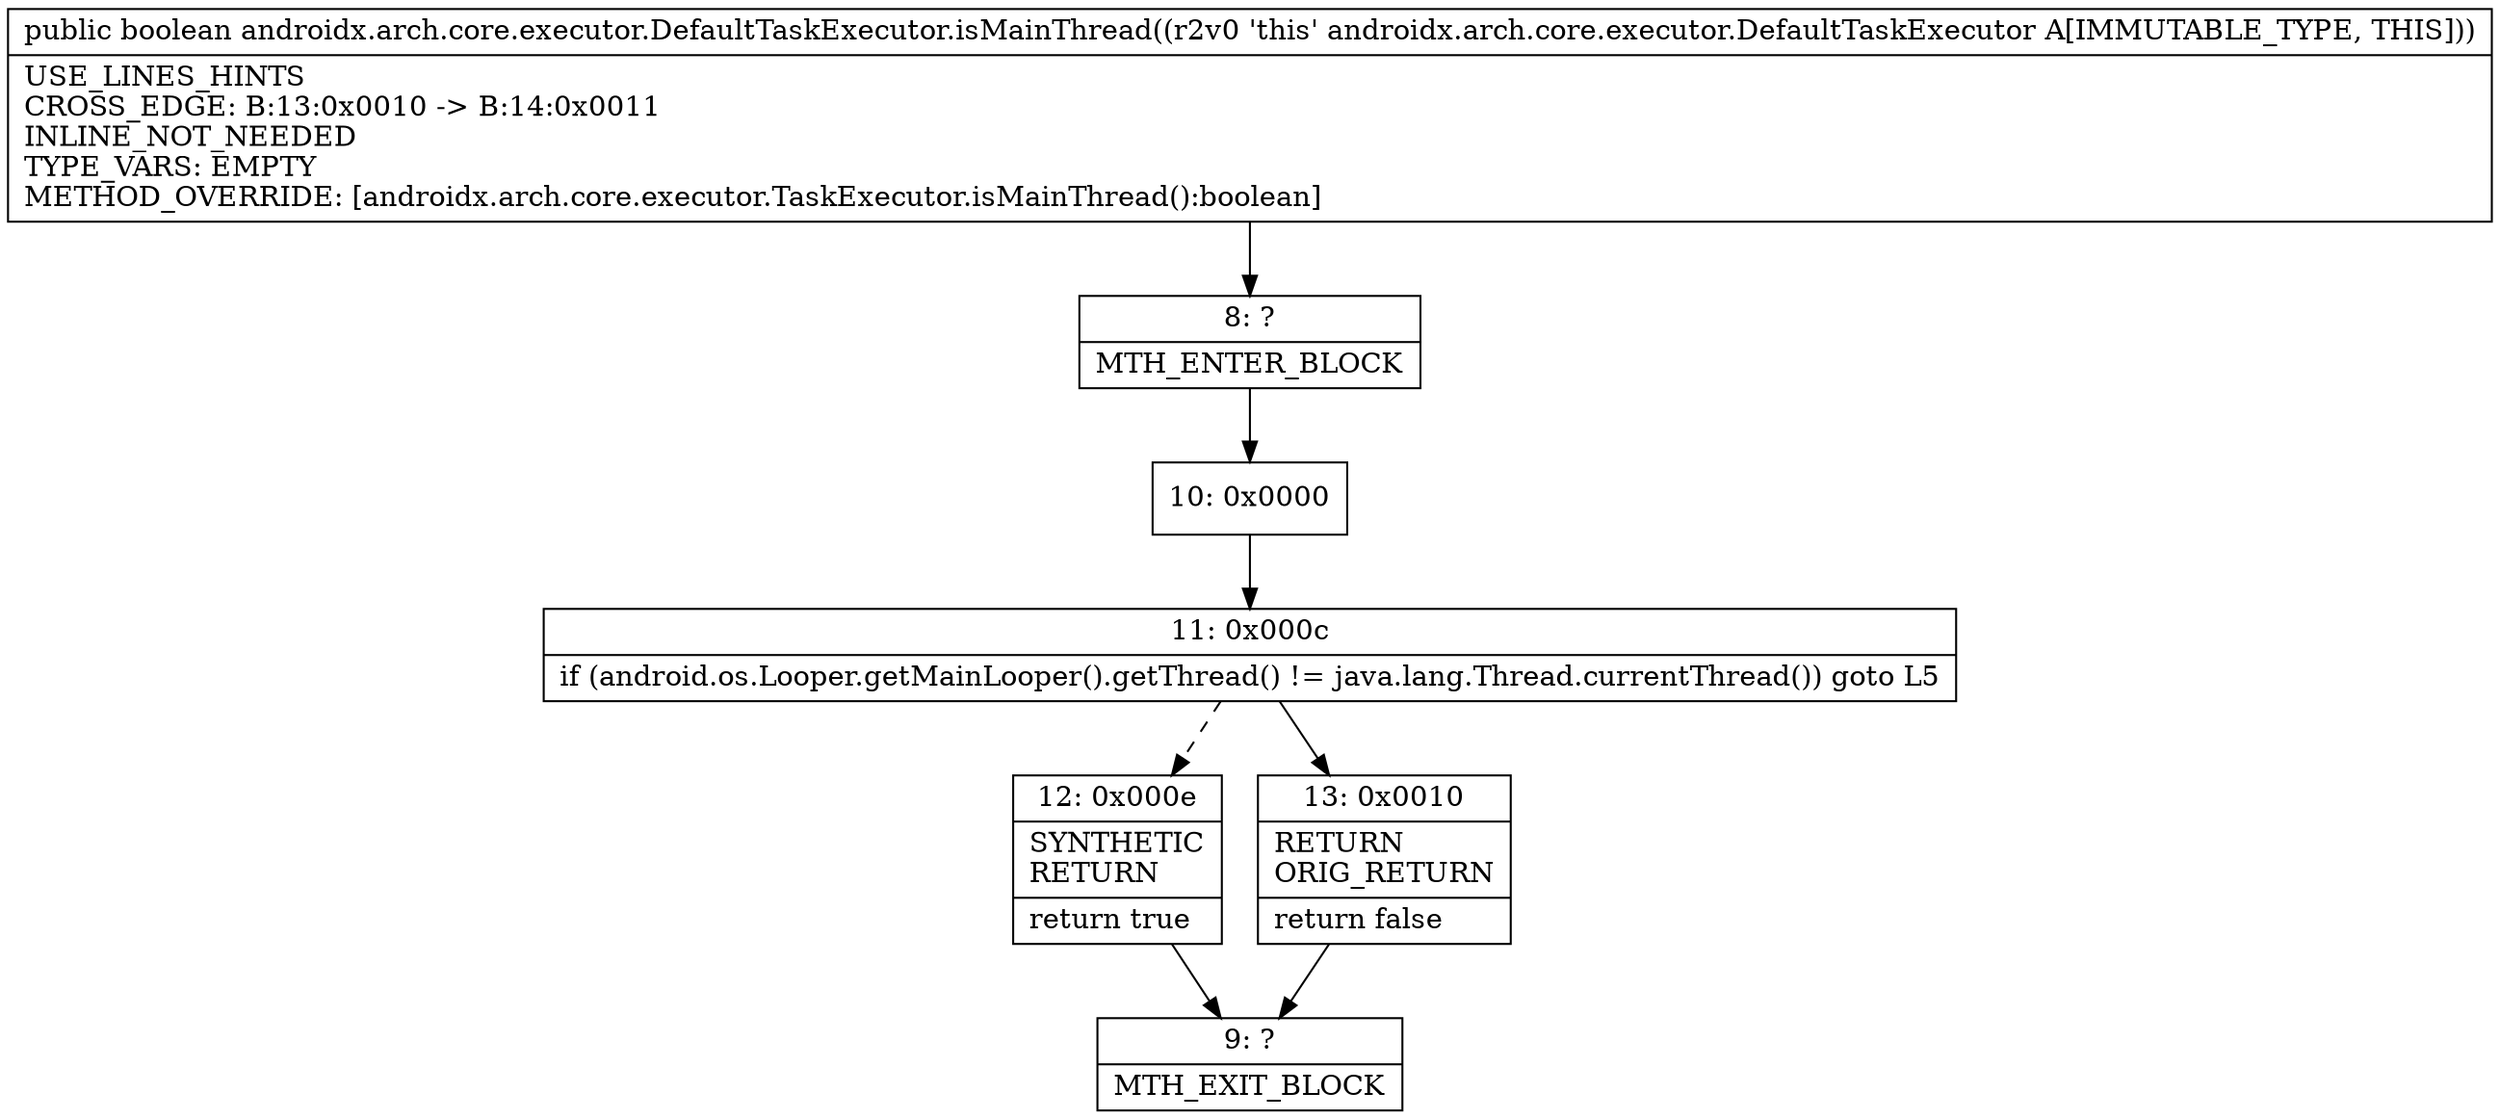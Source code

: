 digraph "CFG forandroidx.arch.core.executor.DefaultTaskExecutor.isMainThread()Z" {
Node_8 [shape=record,label="{8\:\ ?|MTH_ENTER_BLOCK\l}"];
Node_10 [shape=record,label="{10\:\ 0x0000}"];
Node_11 [shape=record,label="{11\:\ 0x000c|if (android.os.Looper.getMainLooper().getThread() != java.lang.Thread.currentThread()) goto L5\l}"];
Node_12 [shape=record,label="{12\:\ 0x000e|SYNTHETIC\lRETURN\l|return true\l}"];
Node_9 [shape=record,label="{9\:\ ?|MTH_EXIT_BLOCK\l}"];
Node_13 [shape=record,label="{13\:\ 0x0010|RETURN\lORIG_RETURN\l|return false\l}"];
MethodNode[shape=record,label="{public boolean androidx.arch.core.executor.DefaultTaskExecutor.isMainThread((r2v0 'this' androidx.arch.core.executor.DefaultTaskExecutor A[IMMUTABLE_TYPE, THIS]))  | USE_LINES_HINTS\lCROSS_EDGE: B:13:0x0010 \-\> B:14:0x0011\lINLINE_NOT_NEEDED\lTYPE_VARS: EMPTY\lMETHOD_OVERRIDE: [androidx.arch.core.executor.TaskExecutor.isMainThread():boolean]\l}"];
MethodNode -> Node_8;Node_8 -> Node_10;
Node_10 -> Node_11;
Node_11 -> Node_12[style=dashed];
Node_11 -> Node_13;
Node_12 -> Node_9;
Node_13 -> Node_9;
}

